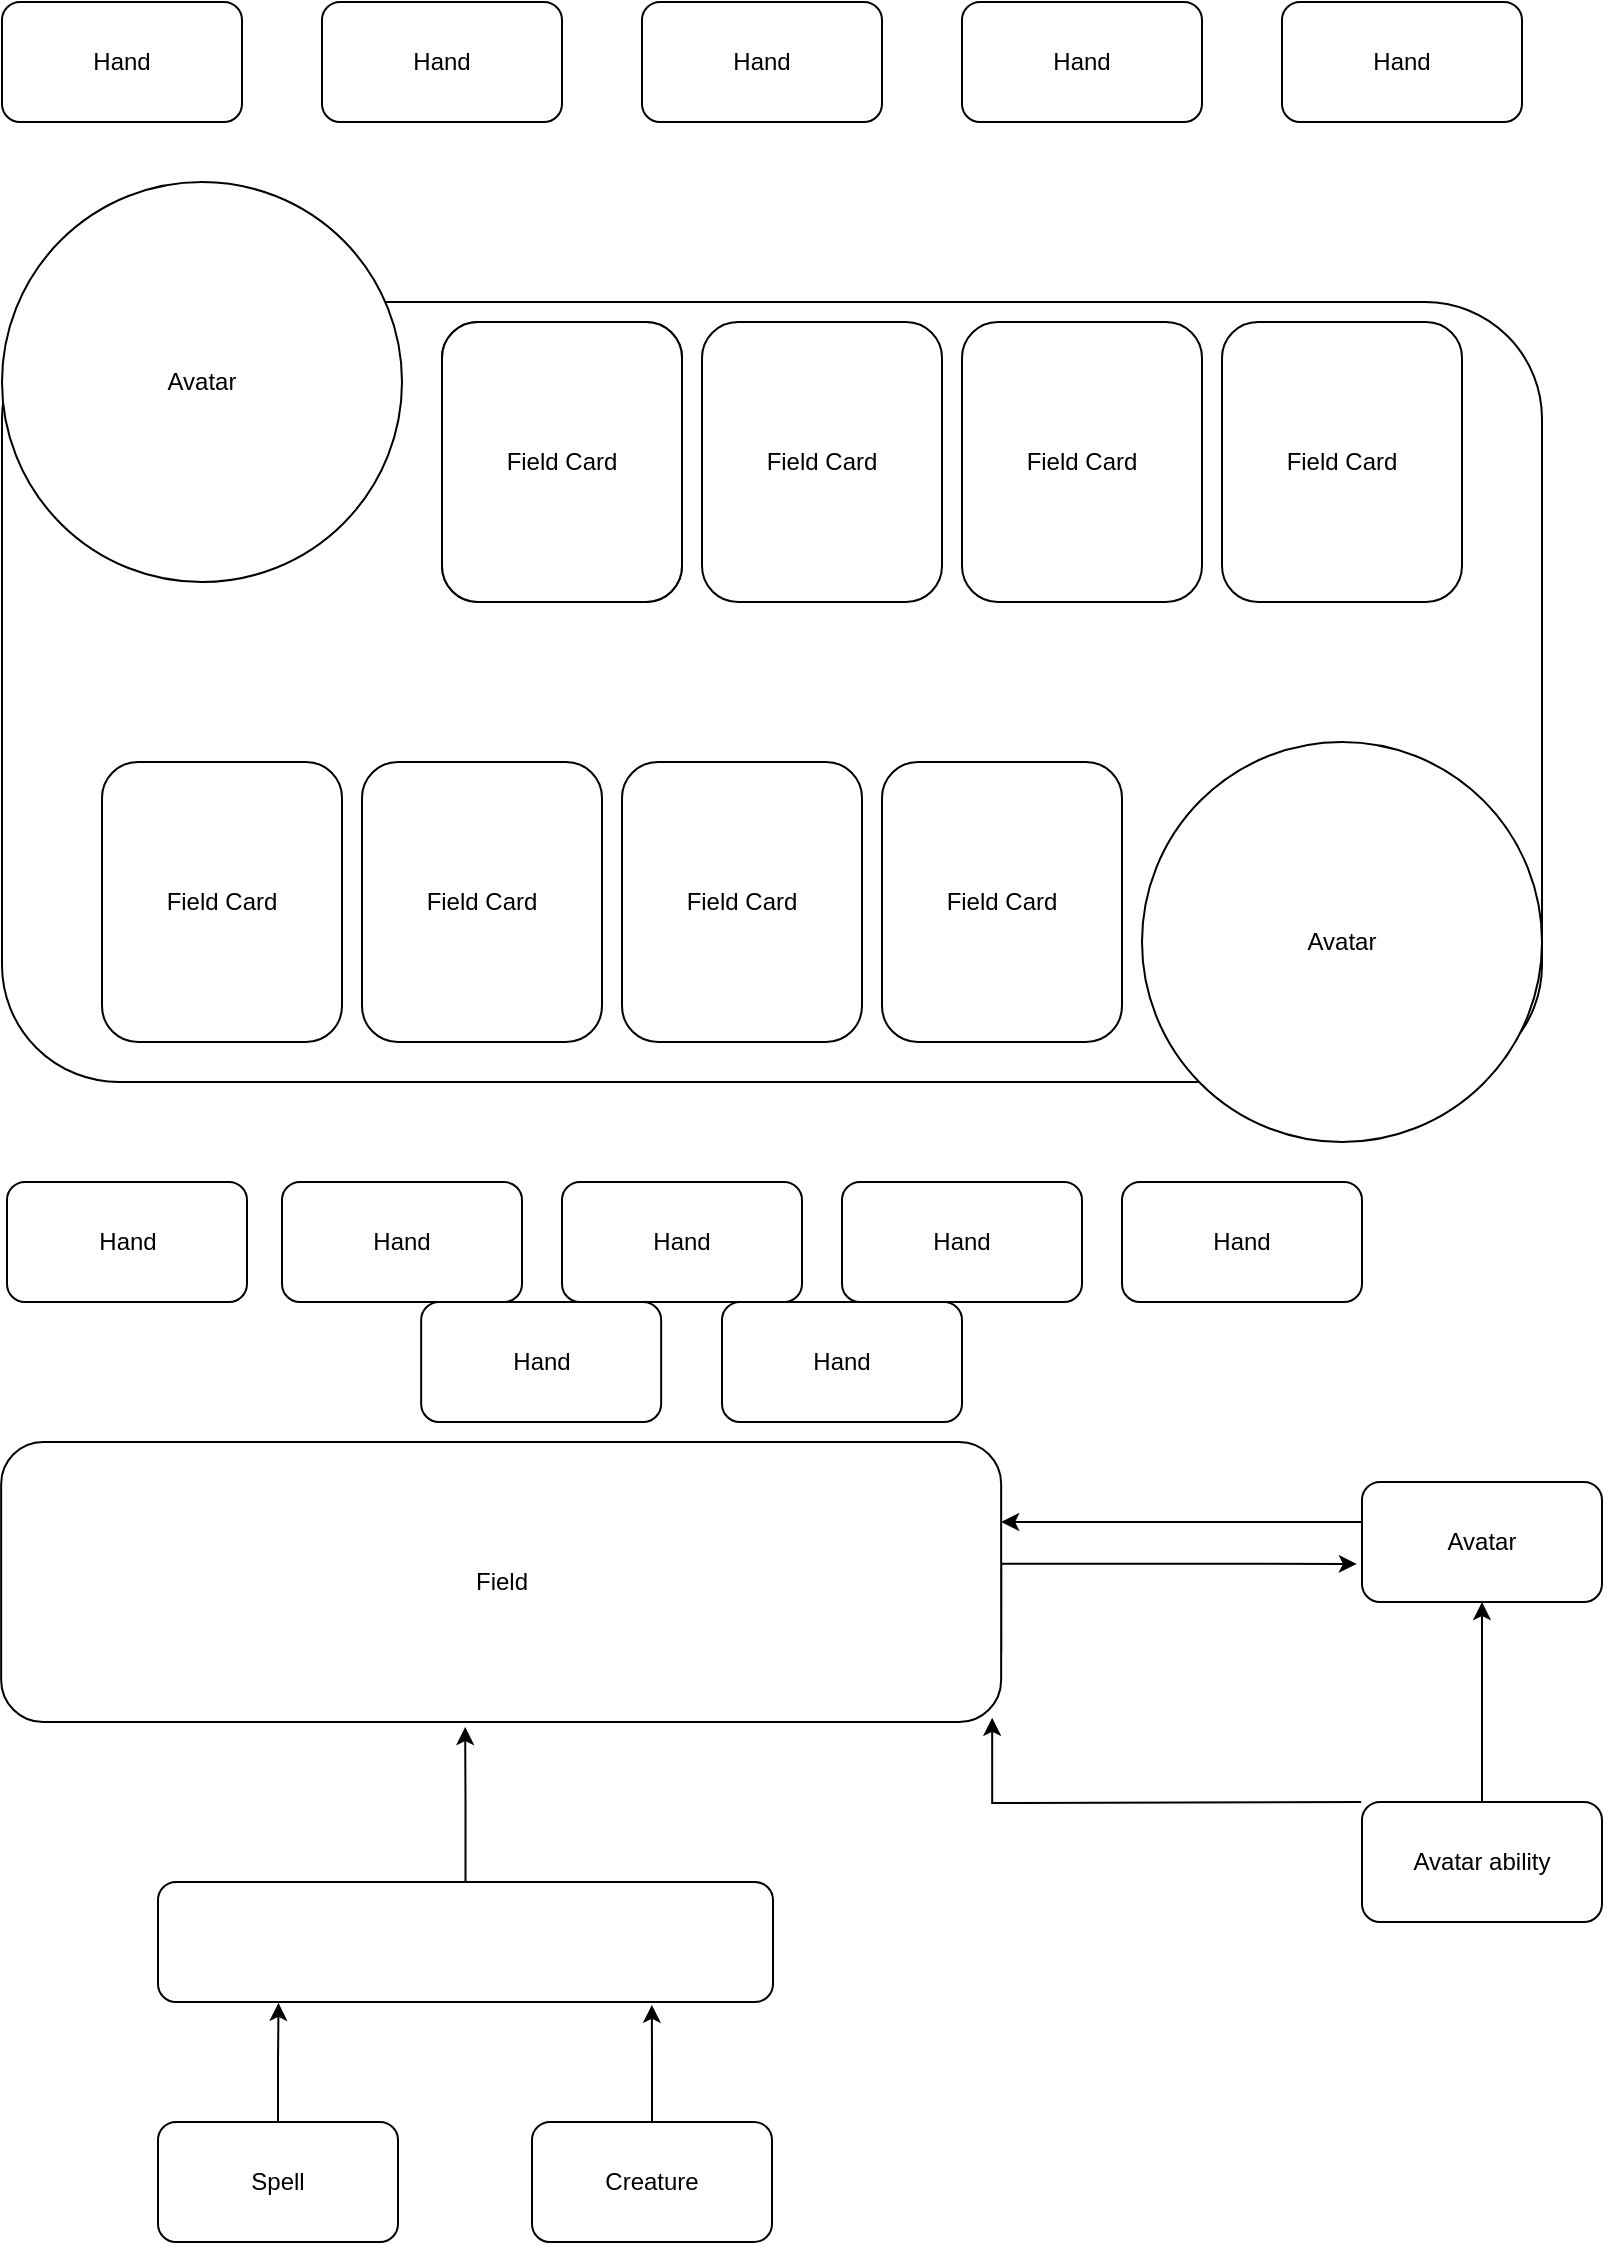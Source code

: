 <mxfile version="21.5.0" type="github">
  <diagram name="Page-1" id="iTtlwP_4X3J7MS5wPbKe">
    <mxGraphModel dx="728" dy="377" grid="1" gridSize="10" guides="1" tooltips="1" connect="1" arrows="1" fold="1" page="1" pageScale="1" pageWidth="850" pageHeight="1100" math="0" shadow="0">
      <root>
        <mxCell id="0" />
        <mxCell id="1" parent="0" />
        <mxCell id="sZXfLMIMeWAwJoiX7Hip-1" value="Hand" style="rounded=1;whiteSpace=wrap;html=1;" parent="1" vertex="1">
          <mxGeometry x="40" y="100" width="120" height="60" as="geometry" />
        </mxCell>
        <mxCell id="sZXfLMIMeWAwJoiX7Hip-2" value="Hand" style="rounded=1;whiteSpace=wrap;html=1;" parent="1" vertex="1">
          <mxGeometry x="200" y="100" width="120" height="60" as="geometry" />
        </mxCell>
        <mxCell id="sZXfLMIMeWAwJoiX7Hip-3" value="" style="rounded=1;whiteSpace=wrap;html=1;" parent="1" vertex="1">
          <mxGeometry x="40" y="250" width="770" height="390" as="geometry" />
        </mxCell>
        <mxCell id="2heQZ_U1DwWw_88zhL2t-1" value="Avatar" style="ellipse;whiteSpace=wrap;html=1;aspect=fixed;" vertex="1" parent="1">
          <mxGeometry x="40" y="190" width="200" height="200" as="geometry" />
        </mxCell>
        <mxCell id="2heQZ_U1DwWw_88zhL2t-2" value="Hand" style="rounded=1;whiteSpace=wrap;html=1;" vertex="1" parent="1">
          <mxGeometry x="520" y="100" width="120" height="60" as="geometry" />
        </mxCell>
        <mxCell id="2heQZ_U1DwWw_88zhL2t-3" value="Hand" style="rounded=1;whiteSpace=wrap;html=1;" vertex="1" parent="1">
          <mxGeometry x="360" y="100" width="120" height="60" as="geometry" />
        </mxCell>
        <mxCell id="2heQZ_U1DwWw_88zhL2t-4" value="Hand" style="rounded=1;whiteSpace=wrap;html=1;" vertex="1" parent="1">
          <mxGeometry x="680" y="100" width="120" height="60" as="geometry" />
        </mxCell>
        <mxCell id="2heQZ_U1DwWw_88zhL2t-5" value="Avatar" style="ellipse;whiteSpace=wrap;html=1;aspect=fixed;" vertex="1" parent="1">
          <mxGeometry x="610" y="470" width="200" height="200" as="geometry" />
        </mxCell>
        <mxCell id="2heQZ_U1DwWw_88zhL2t-7" value="Hand" style="rounded=1;whiteSpace=wrap;html=1;" vertex="1" parent="1">
          <mxGeometry x="180" y="690" width="120" height="60" as="geometry" />
        </mxCell>
        <mxCell id="2heQZ_U1DwWw_88zhL2t-8" value="Hand" style="rounded=1;whiteSpace=wrap;html=1;" vertex="1" parent="1">
          <mxGeometry x="460" y="690" width="120" height="60" as="geometry" />
        </mxCell>
        <mxCell id="2heQZ_U1DwWw_88zhL2t-9" value="Hand" style="rounded=1;whiteSpace=wrap;html=1;" vertex="1" parent="1">
          <mxGeometry x="320" y="690" width="120" height="60" as="geometry" />
        </mxCell>
        <mxCell id="2heQZ_U1DwWw_88zhL2t-10" value="Hand" style="rounded=1;whiteSpace=wrap;html=1;" vertex="1" parent="1">
          <mxGeometry x="600" y="690" width="120" height="60" as="geometry" />
        </mxCell>
        <mxCell id="2heQZ_U1DwWw_88zhL2t-11" value="Field Card" style="rounded=1;whiteSpace=wrap;html=1;" vertex="1" parent="1">
          <mxGeometry x="90" y="480" width="120" height="140" as="geometry" />
        </mxCell>
        <mxCell id="2heQZ_U1DwWw_88zhL2t-12" value="Field Card" style="rounded=1;whiteSpace=wrap;html=1;" vertex="1" parent="1">
          <mxGeometry x="220" y="480" width="120" height="140" as="geometry" />
        </mxCell>
        <mxCell id="2heQZ_U1DwWw_88zhL2t-13" value="" style="rounded=1;whiteSpace=wrap;html=1;" vertex="1" parent="1">
          <mxGeometry x="260" y="260" width="120" height="140" as="geometry" />
        </mxCell>
        <mxCell id="2heQZ_U1DwWw_88zhL2t-14" value="Field Card" style="rounded=1;whiteSpace=wrap;html=1;" vertex="1" parent="1">
          <mxGeometry x="350" y="480" width="120" height="140" as="geometry" />
        </mxCell>
        <mxCell id="2heQZ_U1DwWw_88zhL2t-15" value="Field Card" style="rounded=1;whiteSpace=wrap;html=1;" vertex="1" parent="1">
          <mxGeometry x="480" y="480" width="120" height="140" as="geometry" />
        </mxCell>
        <mxCell id="2heQZ_U1DwWw_88zhL2t-16" value="Field Card" style="rounded=1;whiteSpace=wrap;html=1;" vertex="1" parent="1">
          <mxGeometry x="260" y="260" width="120" height="140" as="geometry" />
        </mxCell>
        <mxCell id="2heQZ_U1DwWw_88zhL2t-17" value="Field Card" style="rounded=1;whiteSpace=wrap;html=1;" vertex="1" parent="1">
          <mxGeometry x="390" y="260" width="120" height="140" as="geometry" />
        </mxCell>
        <mxCell id="2heQZ_U1DwWw_88zhL2t-18" value="Field Card" style="rounded=1;whiteSpace=wrap;html=1;" vertex="1" parent="1">
          <mxGeometry x="520" y="260" width="120" height="140" as="geometry" />
        </mxCell>
        <mxCell id="2heQZ_U1DwWw_88zhL2t-19" value="Field Card" style="rounded=1;whiteSpace=wrap;html=1;" vertex="1" parent="1">
          <mxGeometry x="650" y="260" width="120" height="140" as="geometry" />
        </mxCell>
        <mxCell id="2heQZ_U1DwWw_88zhL2t-36" style="edgeStyle=orthogonalEdgeStyle;rounded=0;orthogonalLoop=1;jettySize=auto;html=1;entryX=-0.018;entryY=0.849;entryDx=0;entryDy=0;entryPerimeter=0;exitX=1;exitY=0.75;exitDx=0;exitDy=0;" edge="1" parent="1" source="2heQZ_U1DwWw_88zhL2t-20">
          <mxGeometry relative="1" as="geometry">
            <mxPoint x="717.42" y="880.94" as="targetPoint" />
            <Array as="points">
              <mxPoint x="539.58" y="881" />
            </Array>
          </mxGeometry>
        </mxCell>
        <mxCell id="2heQZ_U1DwWw_88zhL2t-20" value="Field&lt;br&gt;" style="rounded=1;whiteSpace=wrap;html=1;" vertex="1" parent="1">
          <mxGeometry x="39.58" y="820" width="500" height="140" as="geometry" />
        </mxCell>
        <mxCell id="2heQZ_U1DwWw_88zhL2t-52" style="edgeStyle=orthogonalEdgeStyle;rounded=0;orthogonalLoop=1;jettySize=auto;html=1;entryX=0.196;entryY=1.007;entryDx=0;entryDy=0;entryPerimeter=0;" edge="1" parent="1" source="2heQZ_U1DwWw_88zhL2t-21" target="2heQZ_U1DwWw_88zhL2t-49">
          <mxGeometry relative="1" as="geometry" />
        </mxCell>
        <mxCell id="2heQZ_U1DwWw_88zhL2t-21" value="Spell" style="rounded=1;whiteSpace=wrap;html=1;" vertex="1" parent="1">
          <mxGeometry x="118" y="1160" width="120" height="60" as="geometry" />
        </mxCell>
        <mxCell id="2heQZ_U1DwWw_88zhL2t-53" style="edgeStyle=orthogonalEdgeStyle;rounded=0;orthogonalLoop=1;jettySize=auto;html=1;entryX=0.803;entryY=1.024;entryDx=0;entryDy=0;entryPerimeter=0;" edge="1" parent="1" source="2heQZ_U1DwWw_88zhL2t-22" target="2heQZ_U1DwWw_88zhL2t-49">
          <mxGeometry relative="1" as="geometry" />
        </mxCell>
        <mxCell id="2heQZ_U1DwWw_88zhL2t-22" value="Creature" style="rounded=1;whiteSpace=wrap;html=1;" vertex="1" parent="1">
          <mxGeometry x="305" y="1160" width="120" height="60" as="geometry" />
        </mxCell>
        <mxCell id="2heQZ_U1DwWw_88zhL2t-33" style="edgeStyle=orthogonalEdgeStyle;rounded=0;orthogonalLoop=1;jettySize=auto;html=1;exitX=0;exitY=0.5;exitDx=0;exitDy=0;" edge="1" parent="1">
          <mxGeometry relative="1" as="geometry">
            <mxPoint x="719.58" y="860" as="sourcePoint" />
            <mxPoint x="539.58" y="860" as="targetPoint" />
            <Array as="points">
              <mxPoint x="539.58" y="860" />
            </Array>
          </mxGeometry>
        </mxCell>
        <mxCell id="2heQZ_U1DwWw_88zhL2t-23" value="Avatar" style="rounded=1;whiteSpace=wrap;html=1;" vertex="1" parent="1">
          <mxGeometry x="720" y="840" width="120" height="60" as="geometry" />
        </mxCell>
        <mxCell id="2heQZ_U1DwWw_88zhL2t-43" style="edgeStyle=orthogonalEdgeStyle;rounded=0;orthogonalLoop=1;jettySize=auto;html=1;entryX=0.991;entryY=0.985;entryDx=0;entryDy=0;entryPerimeter=0;" edge="1" parent="1" target="2heQZ_U1DwWw_88zhL2t-20">
          <mxGeometry relative="1" as="geometry">
            <mxPoint x="719.58" y="1000" as="sourcePoint" />
          </mxGeometry>
        </mxCell>
        <mxCell id="2heQZ_U1DwWw_88zhL2t-46" style="edgeStyle=orthogonalEdgeStyle;rounded=0;orthogonalLoop=1;jettySize=auto;html=1;exitX=0.5;exitY=0;exitDx=0;exitDy=0;entryX=0.5;entryY=1;entryDx=0;entryDy=0;" edge="1" parent="1" source="2heQZ_U1DwWw_88zhL2t-28" target="2heQZ_U1DwWw_88zhL2t-23">
          <mxGeometry relative="1" as="geometry" />
        </mxCell>
        <mxCell id="2heQZ_U1DwWw_88zhL2t-28" value="Avatar ability" style="rounded=1;whiteSpace=wrap;html=1;" vertex="1" parent="1">
          <mxGeometry x="720" y="1000" width="120" height="60" as="geometry" />
        </mxCell>
        <mxCell id="2heQZ_U1DwWw_88zhL2t-41" value="Hand" style="rounded=1;whiteSpace=wrap;html=1;" vertex="1" parent="1">
          <mxGeometry x="42.5" y="690" width="120" height="60" as="geometry" />
        </mxCell>
        <mxCell id="2heQZ_U1DwWw_88zhL2t-47" value="Hand" style="rounded=1;whiteSpace=wrap;html=1;" vertex="1" parent="1">
          <mxGeometry x="249.58" y="750" width="120" height="60" as="geometry" />
        </mxCell>
        <mxCell id="2heQZ_U1DwWw_88zhL2t-48" value="Hand" style="rounded=1;whiteSpace=wrap;html=1;" vertex="1" parent="1">
          <mxGeometry x="400" y="750" width="120" height="60" as="geometry" />
        </mxCell>
        <mxCell id="2heQZ_U1DwWw_88zhL2t-54" style="edgeStyle=orthogonalEdgeStyle;rounded=0;orthogonalLoop=1;jettySize=auto;html=1;entryX=0.464;entryY=1.018;entryDx=0;entryDy=0;entryPerimeter=0;" edge="1" parent="1" source="2heQZ_U1DwWw_88zhL2t-49" target="2heQZ_U1DwWw_88zhL2t-20">
          <mxGeometry relative="1" as="geometry" />
        </mxCell>
        <mxCell id="2heQZ_U1DwWw_88zhL2t-49" value="" style="rounded=1;whiteSpace=wrap;html=1;" vertex="1" parent="1">
          <mxGeometry x="118" y="1040" width="307.5" height="60" as="geometry" />
        </mxCell>
      </root>
    </mxGraphModel>
  </diagram>
</mxfile>
